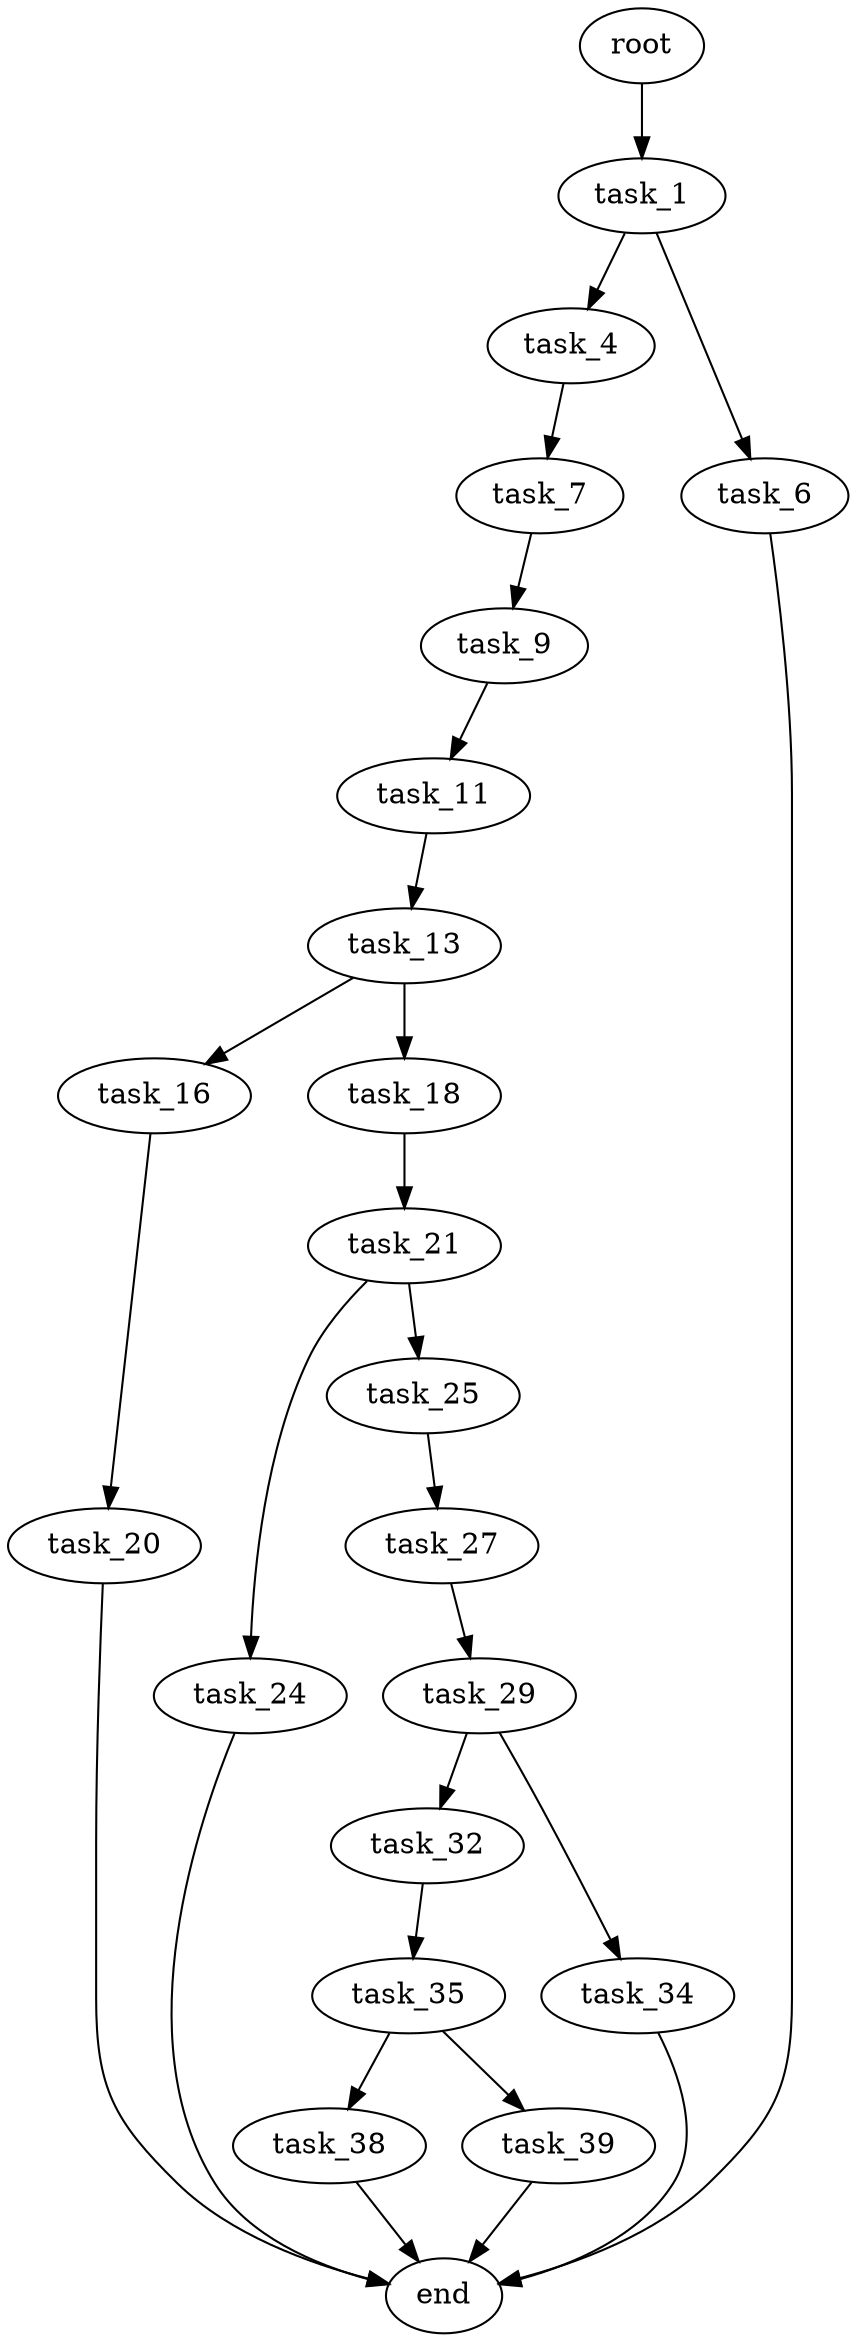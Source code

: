 digraph G {
  root [size="0.000000"];
  task_1 [size="542443609922.000000"];
  task_4 [size="152609028941.000000"];
  task_6 [size="782757789696.000000"];
  task_7 [size="134217728000.000000"];
  end [size="0.000000"];
  task_9 [size="8589934592.000000"];
  task_11 [size="28991029248.000000"];
  task_13 [size="1763507789.000000"];
  task_16 [size="1195681403345.000000"];
  task_18 [size="68719476736.000000"];
  task_20 [size="524962082036.000000"];
  task_21 [size="87011833751.000000"];
  task_24 [size="12948649400.000000"];
  task_25 [size="22241940816.000000"];
  task_27 [size="1273751770169.000000"];
  task_29 [size="14837122530.000000"];
  task_32 [size="884984730.000000"];
  task_34 [size="362207240172.000000"];
  task_35 [size="180972695131.000000"];
  task_38 [size="106191075610.000000"];
  task_39 [size="2898628481.000000"];

  root -> task_1 [size="1.000000"];
  task_1 -> task_4 [size="679477248.000000"];
  task_1 -> task_6 [size="679477248.000000"];
  task_4 -> task_7 [size="301989888.000000"];
  task_6 -> end [size="1.000000"];
  task_7 -> task_9 [size="209715200.000000"];
  task_9 -> task_11 [size="33554432.000000"];
  task_11 -> task_13 [size="75497472.000000"];
  task_13 -> task_16 [size="134217728.000000"];
  task_13 -> task_18 [size="134217728.000000"];
  task_16 -> task_20 [size="838860800.000000"];
  task_18 -> task_21 [size="134217728.000000"];
  task_20 -> end [size="1.000000"];
  task_21 -> task_24 [size="411041792.000000"];
  task_21 -> task_25 [size="411041792.000000"];
  task_24 -> end [size="1.000000"];
  task_25 -> task_27 [size="838860800.000000"];
  task_27 -> task_29 [size="838860800.000000"];
  task_29 -> task_32 [size="679477248.000000"];
  task_29 -> task_34 [size="679477248.000000"];
  task_32 -> task_35 [size="75497472.000000"];
  task_34 -> end [size="1.000000"];
  task_35 -> task_38 [size="838860800.000000"];
  task_35 -> task_39 [size="838860800.000000"];
  task_38 -> end [size="1.000000"];
  task_39 -> end [size="1.000000"];
}

